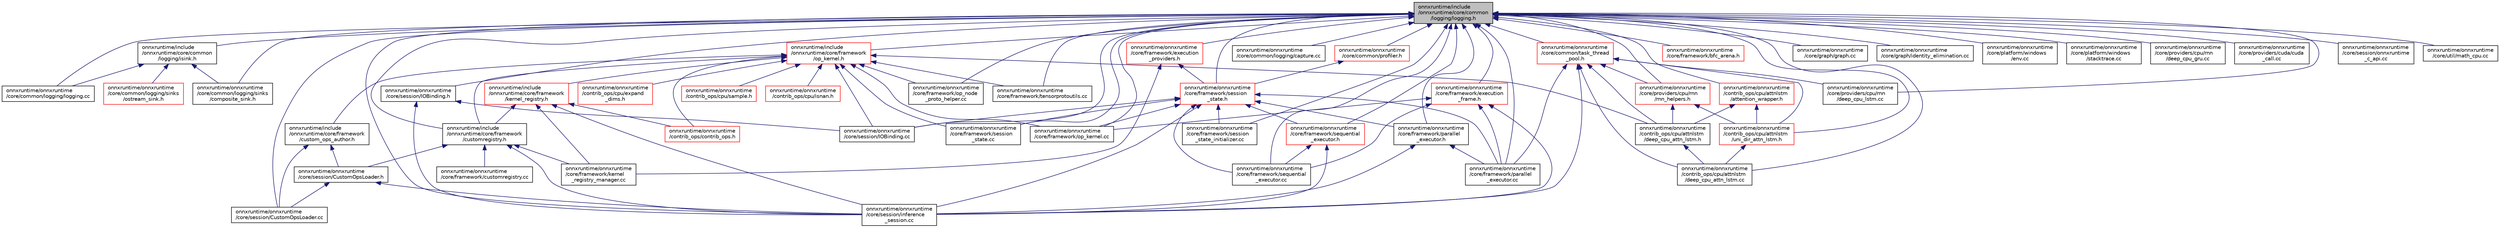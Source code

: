 digraph "onnxruntime/include/onnxruntime/core/common/logging/logging.h"
{
  edge [fontname="Helvetica",fontsize="10",labelfontname="Helvetica",labelfontsize="10"];
  node [fontname="Helvetica",fontsize="10",shape=record];
  Node29 [label="onnxruntime/include\l/onnxruntime/core/common\l/logging/logging.h",height=0.2,width=0.4,color="black", fillcolor="grey75", style="filled", fontcolor="black"];
  Node29 -> Node30 [dir="back",color="midnightblue",fontsize="10",style="solid"];
  Node30 [label="onnxruntime/include\l/onnxruntime/core/common\l/logging/isink.h",height=0.2,width=0.4,color="black", fillcolor="white", style="filled",URL="$isink_8h.html"];
  Node30 -> Node31 [dir="back",color="midnightblue",fontsize="10",style="solid"];
  Node31 [label="onnxruntime/onnxruntime\l/core/common/logging/logging.cc",height=0.2,width=0.4,color="black", fillcolor="white", style="filled",URL="$logging_8cc.html"];
  Node30 -> Node32 [dir="back",color="midnightblue",fontsize="10",style="solid"];
  Node32 [label="onnxruntime/onnxruntime\l/core/common/logging/sinks\l/composite_sink.h",height=0.2,width=0.4,color="black", fillcolor="white", style="filled",URL="$composite__sink_8h.html"];
  Node30 -> Node33 [dir="back",color="midnightblue",fontsize="10",style="solid"];
  Node33 [label="onnxruntime/onnxruntime\l/core/common/logging/sinks\l/ostream_sink.h",height=0.2,width=0.4,color="red", fillcolor="white", style="filled",URL="$ostream__sink_8h.html"];
  Node29 -> Node39 [dir="back",color="midnightblue",fontsize="10",style="solid"];
  Node39 [label="onnxruntime/include\l/onnxruntime/core/framework\l/customregistry.h",height=0.2,width=0.4,color="black", fillcolor="white", style="filled",URL="$customregistry_8h.html"];
  Node39 -> Node40 [dir="back",color="midnightblue",fontsize="10",style="solid"];
  Node40 [label="onnxruntime/onnxruntime\l/core/framework/customregistry.cc",height=0.2,width=0.4,color="black", fillcolor="white", style="filled",URL="$customregistry_8cc.html"];
  Node39 -> Node41 [dir="back",color="midnightblue",fontsize="10",style="solid"];
  Node41 [label="onnxruntime/onnxruntime\l/core/framework/kernel\l_registry_manager.cc",height=0.2,width=0.4,color="black", fillcolor="white", style="filled",URL="$kernel__registry__manager_8cc.html"];
  Node39 -> Node42 [dir="back",color="midnightblue",fontsize="10",style="solid"];
  Node42 [label="onnxruntime/onnxruntime\l/core/session/CustomOpsLoader.h",height=0.2,width=0.4,color="black", fillcolor="white", style="filled",URL="$CustomOpsLoader_8h.html"];
  Node42 -> Node43 [dir="back",color="midnightblue",fontsize="10",style="solid"];
  Node43 [label="onnxruntime/onnxruntime\l/core/session/CustomOpsLoader.cc",height=0.2,width=0.4,color="black", fillcolor="white", style="filled",URL="$CustomOpsLoader_8cc.html"];
  Node42 -> Node44 [dir="back",color="midnightblue",fontsize="10",style="solid"];
  Node44 [label="onnxruntime/onnxruntime\l/core/session/inference\l_session.cc",height=0.2,width=0.4,color="black", fillcolor="white", style="filled",URL="$inference__session_8cc.html"];
  Node39 -> Node44 [dir="back",color="midnightblue",fontsize="10",style="solid"];
  Node29 -> Node45 [dir="back",color="midnightblue",fontsize="10",style="solid"];
  Node45 [label="onnxruntime/include\l/onnxruntime/core/framework\l/op_kernel.h",height=0.2,width=0.4,color="red", fillcolor="white", style="filled",URL="$op__kernel_8h.html"];
  Node45 -> Node46 [dir="back",color="midnightblue",fontsize="10",style="solid"];
  Node46 [label="onnxruntime/include\l/onnxruntime/core/framework\l/custom_ops_author.h",height=0.2,width=0.4,color="black", fillcolor="white", style="filled",URL="$custom__ops__author_8h.html"];
  Node46 -> Node43 [dir="back",color="midnightblue",fontsize="10",style="solid"];
  Node46 -> Node42 [dir="back",color="midnightblue",fontsize="10",style="solid"];
  Node45 -> Node39 [dir="back",color="midnightblue",fontsize="10",style="solid"];
  Node45 -> Node47 [dir="back",color="midnightblue",fontsize="10",style="solid"];
  Node47 [label="onnxruntime/include\l/onnxruntime/core/framework\l/kernel_registry.h",height=0.2,width=0.4,color="red", fillcolor="white", style="filled",URL="$kernel__registry_8h.html"];
  Node47 -> Node39 [dir="back",color="midnightblue",fontsize="10",style="solid"];
  Node47 -> Node48 [dir="back",color="midnightblue",fontsize="10",style="solid"];
  Node48 [label="onnxruntime/onnxruntime\l/contrib_ops/contrib_ops.h",height=0.2,width=0.4,color="red", fillcolor="white", style="filled",URL="$contrib__ops_8h.html"];
  Node47 -> Node41 [dir="back",color="midnightblue",fontsize="10",style="solid"];
  Node47 -> Node44 [dir="back",color="midnightblue",fontsize="10",style="solid"];
  Node45 -> Node48 [dir="back",color="midnightblue",fontsize="10",style="solid"];
  Node45 -> Node57 [dir="back",color="midnightblue",fontsize="10",style="solid"];
  Node57 [label="onnxruntime/onnxruntime\l/contrib_ops/cpu/attnlstm\l/deep_cpu_attn_lstm.h",height=0.2,width=0.4,color="black", fillcolor="white", style="filled",URL="$deep__cpu__attn__lstm_8h.html"];
  Node57 -> Node58 [dir="back",color="midnightblue",fontsize="10",style="solid"];
  Node58 [label="onnxruntime/onnxruntime\l/contrib_ops/cpu/attnlstm\l/deep_cpu_attn_lstm.cc",height=0.2,width=0.4,color="black", fillcolor="white", style="filled",URL="$deep__cpu__attn__lstm_8cc.html"];
  Node45 -> Node59 [dir="back",color="midnightblue",fontsize="10",style="solid"];
  Node59 [label="onnxruntime/onnxruntime\l/contrib_ops/cpu/expand\l_dims.h",height=0.2,width=0.4,color="red", fillcolor="white", style="filled",URL="$expand__dims_8h.html"];
  Node45 -> Node61 [dir="back",color="midnightblue",fontsize="10",style="solid"];
  Node61 [label="onnxruntime/onnxruntime\l/contrib_ops/cpu/sample.h",height=0.2,width=0.4,color="red", fillcolor="white", style="filled",URL="$sample_8h.html"];
  Node45 -> Node63 [dir="back",color="midnightblue",fontsize="10",style="solid"];
  Node63 [label="onnxruntime/onnxruntime\l/contrib_ops/cpu/isnan.h",height=0.2,width=0.4,color="red", fillcolor="white", style="filled",URL="$isnan_8h.html"];
  Node45 -> Node74 [dir="back",color="midnightblue",fontsize="10",style="solid"];
  Node74 [label="onnxruntime/onnxruntime\l/core/framework/op_kernel.cc",height=0.2,width=0.4,color="black", fillcolor="white", style="filled",URL="$op__kernel_8cc.html"];
  Node45 -> Node81 [dir="back",color="midnightblue",fontsize="10",style="solid"];
  Node81 [label="onnxruntime/onnxruntime\l/core/framework/op_node\l_proto_helper.cc",height=0.2,width=0.4,color="black", fillcolor="white", style="filled",URL="$op__node__proto__helper_8cc.html"];
  Node45 -> Node82 [dir="back",color="midnightblue",fontsize="10",style="solid"];
  Node82 [label="onnxruntime/onnxruntime\l/core/framework/session\l_state.cc",height=0.2,width=0.4,color="black", fillcolor="white", style="filled",URL="$session__state_8cc.html"];
  Node45 -> Node83 [dir="back",color="midnightblue",fontsize="10",style="solid"];
  Node83 [label="onnxruntime/onnxruntime\l/core/framework/tensorprotoutils.cc",height=0.2,width=0.4,color="black", fillcolor="white", style="filled",URL="$tensorprotoutils_8cc.html"];
  Node45 -> Node298 [dir="back",color="midnightblue",fontsize="10",style="solid"];
  Node298 [label="onnxruntime/onnxruntime\l/core/session/IOBinding.cc",height=0.2,width=0.4,color="black", fillcolor="white", style="filled",URL="$IOBinding_8cc.html"];
  Node29 -> Node299 [dir="back",color="midnightblue",fontsize="10",style="solid"];
  Node299 [label="onnxruntime/onnxruntime\l/contrib_ops/cpu/attnlstm\l/attention_wrapper.h",height=0.2,width=0.4,color="red", fillcolor="white", style="filled",URL="$attention__wrapper_8h.html"];
  Node299 -> Node57 [dir="back",color="midnightblue",fontsize="10",style="solid"];
  Node299 -> Node301 [dir="back",color="midnightblue",fontsize="10",style="solid"];
  Node301 [label="onnxruntime/onnxruntime\l/contrib_ops/cpu/attnlstm\l/uni_dir_attn_lstm.h",height=0.2,width=0.4,color="red", fillcolor="white", style="filled",URL="$uni__dir__attn__lstm_8h.html"];
  Node301 -> Node58 [dir="back",color="midnightblue",fontsize="10",style="solid"];
  Node29 -> Node301 [dir="back",color="midnightblue",fontsize="10",style="solid"];
  Node29 -> Node58 [dir="back",color="midnightblue",fontsize="10",style="solid"];
  Node29 -> Node303 [dir="back",color="midnightblue",fontsize="10",style="solid"];
  Node303 [label="onnxruntime/onnxruntime\l/core/common/logging/capture.cc",height=0.2,width=0.4,color="black", fillcolor="white", style="filled",URL="$capture_8cc.html"];
  Node29 -> Node31 [dir="back",color="midnightblue",fontsize="10",style="solid"];
  Node29 -> Node32 [dir="back",color="midnightblue",fontsize="10",style="solid"];
  Node29 -> Node304 [dir="back",color="midnightblue",fontsize="10",style="solid"];
  Node304 [label="onnxruntime/onnxruntime\l/core/common/profiler.h",height=0.2,width=0.4,color="red", fillcolor="white", style="filled",URL="$profiler_8h.html"];
  Node304 -> Node306 [dir="back",color="midnightblue",fontsize="10",style="solid"];
  Node306 [label="onnxruntime/onnxruntime\l/core/framework/session\l_state.h",height=0.2,width=0.4,color="red", fillcolor="white", style="filled",URL="$session__state_8h.html"];
  Node306 -> Node74 [dir="back",color="midnightblue",fontsize="10",style="solid"];
  Node306 -> Node76 [dir="back",color="midnightblue",fontsize="10",style="solid"];
  Node76 [label="onnxruntime/onnxruntime\l/core/framework/parallel\l_executor.cc",height=0.2,width=0.4,color="black", fillcolor="white", style="filled",URL="$parallel__executor_8cc.html"];
  Node306 -> Node307 [dir="back",color="midnightblue",fontsize="10",style="solid"];
  Node307 [label="onnxruntime/onnxruntime\l/core/framework/parallel\l_executor.h",height=0.2,width=0.4,color="black", fillcolor="white", style="filled",URL="$parallel__executor_8h.html"];
  Node307 -> Node76 [dir="back",color="midnightblue",fontsize="10",style="solid"];
  Node307 -> Node44 [dir="back",color="midnightblue",fontsize="10",style="solid"];
  Node306 -> Node77 [dir="back",color="midnightblue",fontsize="10",style="solid"];
  Node77 [label="onnxruntime/onnxruntime\l/core/framework/sequential\l_executor.cc",height=0.2,width=0.4,color="black", fillcolor="white", style="filled",URL="$sequential__executor_8cc.html"];
  Node306 -> Node308 [dir="back",color="midnightblue",fontsize="10",style="solid"];
  Node308 [label="onnxruntime/onnxruntime\l/core/framework/sequential\l_executor.h",height=0.2,width=0.4,color="red", fillcolor="white", style="filled",URL="$sequential__executor_8h.html"];
  Node308 -> Node77 [dir="back",color="midnightblue",fontsize="10",style="solid"];
  Node308 -> Node44 [dir="back",color="midnightblue",fontsize="10",style="solid"];
  Node306 -> Node82 [dir="back",color="midnightblue",fontsize="10",style="solid"];
  Node306 -> Node69 [dir="back",color="midnightblue",fontsize="10",style="solid"];
  Node69 [label="onnxruntime/onnxruntime\l/core/framework/session\l_state_initializer.cc",height=0.2,width=0.4,color="black", fillcolor="white", style="filled",URL="$session__state__initializer_8cc.html"];
  Node306 -> Node44 [dir="back",color="midnightblue",fontsize="10",style="solid"];
  Node306 -> Node298 [dir="back",color="midnightblue",fontsize="10",style="solid"];
  Node29 -> Node309 [dir="back",color="midnightblue",fontsize="10",style="solid"];
  Node309 [label="onnxruntime/onnxruntime\l/core/common/task_thread\l_pool.h",height=0.2,width=0.4,color="red", fillcolor="white", style="filled",URL="$task__thread__pool_8h.html"];
  Node309 -> Node57 [dir="back",color="midnightblue",fontsize="10",style="solid"];
  Node309 -> Node301 [dir="back",color="midnightblue",fontsize="10",style="solid"];
  Node309 -> Node58 [dir="back",color="midnightblue",fontsize="10",style="solid"];
  Node309 -> Node76 [dir="back",color="midnightblue",fontsize="10",style="solid"];
  Node309 -> Node188 [dir="back",color="midnightblue",fontsize="10",style="solid"];
  Node188 [label="onnxruntime/onnxruntime\l/core/providers/cpu/rnn\l/deep_cpu_lstm.cc",height=0.2,width=0.4,color="black", fillcolor="white", style="filled",URL="$deep__cpu__lstm_8cc.html"];
  Node309 -> Node310 [dir="back",color="midnightblue",fontsize="10",style="solid"];
  Node310 [label="onnxruntime/onnxruntime\l/core/providers/cpu/rnn\l/rnn_helpers.h",height=0.2,width=0.4,color="red", fillcolor="white", style="filled",URL="$rnn__helpers_8h.html"];
  Node310 -> Node57 [dir="back",color="midnightblue",fontsize="10",style="solid"];
  Node310 -> Node301 [dir="back",color="midnightblue",fontsize="10",style="solid"];
  Node309 -> Node44 [dir="back",color="midnightblue",fontsize="10",style="solid"];
  Node29 -> Node313 [dir="back",color="midnightblue",fontsize="10",style="solid"];
  Node313 [label="onnxruntime/onnxruntime\l/core/framework/bfc_arena.h",height=0.2,width=0.4,color="red", fillcolor="white", style="filled",URL="$bfc__arena_8h.html"];
  Node29 -> Node316 [dir="back",color="midnightblue",fontsize="10",style="solid"];
  Node316 [label="onnxruntime/onnxruntime\l/core/framework/execution\l_frame.h",height=0.2,width=0.4,color="red", fillcolor="white", style="filled",URL="$execution__frame_8h.html"];
  Node316 -> Node74 [dir="back",color="midnightblue",fontsize="10",style="solid"];
  Node316 -> Node76 [dir="back",color="midnightblue",fontsize="10",style="solid"];
  Node316 -> Node77 [dir="back",color="midnightblue",fontsize="10",style="solid"];
  Node316 -> Node44 [dir="back",color="midnightblue",fontsize="10",style="solid"];
  Node29 -> Node317 [dir="back",color="midnightblue",fontsize="10",style="solid"];
  Node317 [label="onnxruntime/onnxruntime\l/core/framework/execution\l_providers.h",height=0.2,width=0.4,color="red", fillcolor="white", style="filled",URL="$execution__providers_8h.html"];
  Node317 -> Node41 [dir="back",color="midnightblue",fontsize="10",style="solid"];
  Node317 -> Node306 [dir="back",color="midnightblue",fontsize="10",style="solid"];
  Node29 -> Node74 [dir="back",color="midnightblue",fontsize="10",style="solid"];
  Node29 -> Node81 [dir="back",color="midnightblue",fontsize="10",style="solid"];
  Node29 -> Node76 [dir="back",color="midnightblue",fontsize="10",style="solid"];
  Node29 -> Node307 [dir="back",color="midnightblue",fontsize="10",style="solid"];
  Node29 -> Node77 [dir="back",color="midnightblue",fontsize="10",style="solid"];
  Node29 -> Node308 [dir="back",color="midnightblue",fontsize="10",style="solid"];
  Node29 -> Node82 [dir="back",color="midnightblue",fontsize="10",style="solid"];
  Node29 -> Node306 [dir="back",color="midnightblue",fontsize="10",style="solid"];
  Node29 -> Node69 [dir="back",color="midnightblue",fontsize="10",style="solid"];
  Node29 -> Node83 [dir="back",color="midnightblue",fontsize="10",style="solid"];
  Node29 -> Node318 [dir="back",color="midnightblue",fontsize="10",style="solid"];
  Node318 [label="onnxruntime/onnxruntime\l/core/graph/graph.cc",height=0.2,width=0.4,color="black", fillcolor="white", style="filled",URL="$graph_8cc.html"];
  Node29 -> Node319 [dir="back",color="midnightblue",fontsize="10",style="solid"];
  Node319 [label="onnxruntime/onnxruntime\l/core/graph/identity_elimination.cc",height=0.2,width=0.4,color="black", fillcolor="white", style="filled",URL="$identity__elimination_8cc.html"];
  Node29 -> Node320 [dir="back",color="midnightblue",fontsize="10",style="solid"];
  Node320 [label="onnxruntime/onnxruntime\l/core/platform/windows\l/env.cc",height=0.2,width=0.4,color="black", fillcolor="white", style="filled",URL="$windows_2env_8cc.html"];
  Node29 -> Node321 [dir="back",color="midnightblue",fontsize="10",style="solid"];
  Node321 [label="onnxruntime/onnxruntime\l/core/platform/windows\l/stacktrace.cc",height=0.2,width=0.4,color="black", fillcolor="white", style="filled",URL="$windows_2stacktrace_8cc.html"];
  Node29 -> Node186 [dir="back",color="midnightblue",fontsize="10",style="solid"];
  Node186 [label="onnxruntime/onnxruntime\l/core/providers/cpu/rnn\l/deep_cpu_gru.cc",height=0.2,width=0.4,color="black", fillcolor="white", style="filled",URL="$deep__cpu__gru_8cc.html"];
  Node29 -> Node188 [dir="back",color="midnightblue",fontsize="10",style="solid"];
  Node29 -> Node310 [dir="back",color="midnightblue",fontsize="10",style="solid"];
  Node29 -> Node322 [dir="back",color="midnightblue",fontsize="10",style="solid"];
  Node322 [label="onnxruntime/onnxruntime\l/core/providers/cuda/cuda\l_call.cc",height=0.2,width=0.4,color="black", fillcolor="white", style="filled",URL="$cuda__call_8cc.html"];
  Node29 -> Node43 [dir="back",color="midnightblue",fontsize="10",style="solid"];
  Node29 -> Node44 [dir="back",color="midnightblue",fontsize="10",style="solid"];
  Node29 -> Node298 [dir="back",color="midnightblue",fontsize="10",style="solid"];
  Node29 -> Node323 [dir="back",color="midnightblue",fontsize="10",style="solid"];
  Node323 [label="onnxruntime/onnxruntime\l/core/session/IOBinding.h",height=0.2,width=0.4,color="black", fillcolor="white", style="filled",URL="$IOBinding_8h.html"];
  Node323 -> Node44 [dir="back",color="midnightblue",fontsize="10",style="solid"];
  Node323 -> Node298 [dir="back",color="midnightblue",fontsize="10",style="solid"];
  Node29 -> Node36 [dir="back",color="midnightblue",fontsize="10",style="solid"];
  Node36 [label="onnxruntime/onnxruntime\l/core/session/onnxruntime\l_c_api.cc",height=0.2,width=0.4,color="black", fillcolor="white", style="filled",URL="$onnxruntime__c__api_8cc.html"];
  Node29 -> Node324 [dir="back",color="midnightblue",fontsize="10",style="solid"];
  Node324 [label="onnxruntime/onnxruntime\l/core/util/math_cpu.cc",height=0.2,width=0.4,color="black", fillcolor="white", style="filled",URL="$math__cpu_8cc.html"];
}
